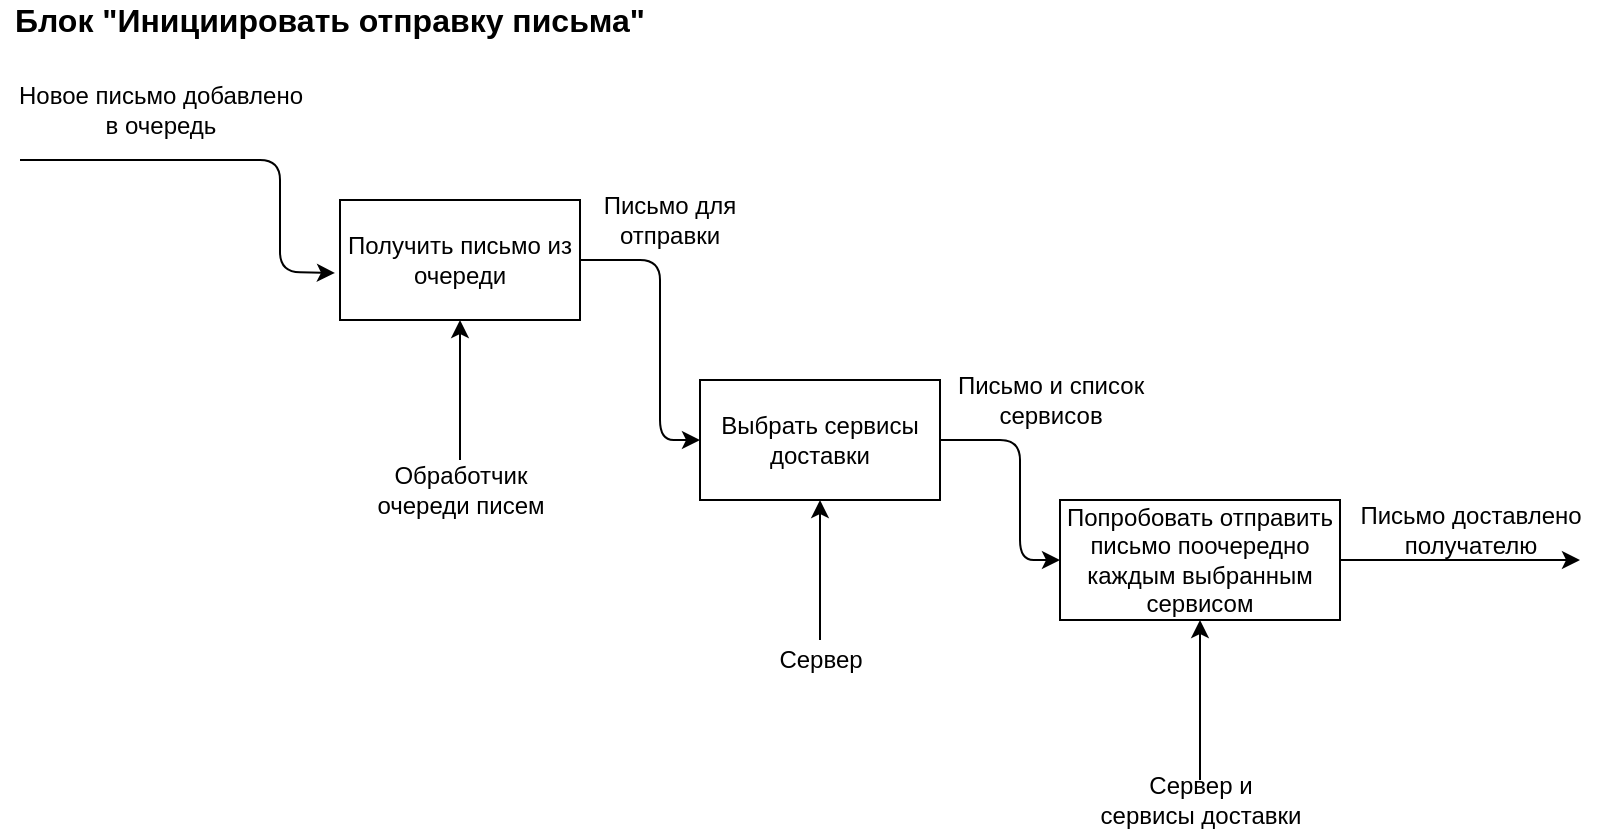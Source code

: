 <mxfile version="13.9.8" type="device"><diagram id="QJ_wrkE2iBLfJdj3FvnO" name="Page-1"><mxGraphModel dx="1422" dy="751" grid="1" gridSize="10" guides="1" tooltips="1" connect="1" arrows="1" fold="1" page="1" pageScale="1" pageWidth="827" pageHeight="1169" math="0" shadow="0"><root><mxCell id="0"/><mxCell id="1" parent="0"/><mxCell id="ReavOpMbq3bbY6SXpG-S-51" value="" style="endArrow=classic;html=1;entryX=-0.021;entryY=0.608;entryDx=0;entryDy=0;entryPerimeter=0;" edge="1" parent="1" target="ReavOpMbq3bbY6SXpG-S-53"><mxGeometry width="50" height="50" relative="1" as="geometry"><mxPoint x="30" y="100" as="sourcePoint"/><mxPoint x="170" y="100" as="targetPoint"/><Array as="points"><mxPoint x="160" y="100"/><mxPoint x="160" y="156"/></Array></mxGeometry></mxCell><mxCell id="ReavOpMbq3bbY6SXpG-S-52" value="Новое письмо добавлено&lt;br&gt;в очередь" style="text;html=1;align=center;verticalAlign=middle;resizable=0;points=[];autosize=1;" vertex="1" parent="1"><mxGeometry x="20" y="60" width="160" height="30" as="geometry"/></mxCell><mxCell id="ReavOpMbq3bbY6SXpG-S-53" value="Получить письмо из&lt;br&gt;очереди" style="rounded=0;whiteSpace=wrap;html=1;" vertex="1" parent="1"><mxGeometry x="190" y="120" width="120" height="60" as="geometry"/></mxCell><mxCell id="ReavOpMbq3bbY6SXpG-S-54" value="" style="endArrow=classic;html=1;entryX=0.5;entryY=1;entryDx=0;entryDy=0;" edge="1" parent="1" target="ReavOpMbq3bbY6SXpG-S-53"><mxGeometry width="50" height="50" relative="1" as="geometry"><mxPoint x="250" y="250" as="sourcePoint"/><mxPoint x="270" y="220" as="targetPoint"/></mxGeometry></mxCell><mxCell id="ReavOpMbq3bbY6SXpG-S-55" value="Обработчик &lt;br&gt;очереди&amp;nbsp;писем" style="text;html=1;align=center;verticalAlign=middle;resizable=0;points=[];autosize=1;" vertex="1" parent="1"><mxGeometry x="200" y="250" width="100" height="30" as="geometry"/></mxCell><mxCell id="ReavOpMbq3bbY6SXpG-S-56" value="Выбрать сервисы доставки" style="rounded=0;whiteSpace=wrap;html=1;" vertex="1" parent="1"><mxGeometry x="370" y="210" width="120" height="60" as="geometry"/></mxCell><mxCell id="ReavOpMbq3bbY6SXpG-S-57" value="" style="endArrow=classic;html=1;exitX=1;exitY=0.5;exitDx=0;exitDy=0;entryX=0;entryY=0.5;entryDx=0;entryDy=0;" edge="1" parent="1" source="ReavOpMbq3bbY6SXpG-S-53" target="ReavOpMbq3bbY6SXpG-S-56"><mxGeometry width="50" height="50" relative="1" as="geometry"><mxPoint x="380" y="190" as="sourcePoint"/><mxPoint x="430" y="140" as="targetPoint"/><Array as="points"><mxPoint x="350" y="150"/><mxPoint x="350" y="240"/></Array></mxGeometry></mxCell><mxCell id="ReavOpMbq3bbY6SXpG-S-58" value="Письмо для отправки" style="text;html=1;strokeColor=none;fillColor=none;align=center;verticalAlign=middle;whiteSpace=wrap;rounded=0;" vertex="1" parent="1"><mxGeometry x="320" y="120" width="70" height="20" as="geometry"/></mxCell><mxCell id="ReavOpMbq3bbY6SXpG-S-59" value="" style="endArrow=classic;html=1;entryX=0.5;entryY=1;entryDx=0;entryDy=0;" edge="1" parent="1" target="ReavOpMbq3bbY6SXpG-S-56"><mxGeometry width="50" height="50" relative="1" as="geometry"><mxPoint x="430" y="340" as="sourcePoint"/><mxPoint x="460" y="290" as="targetPoint"/></mxGeometry></mxCell><mxCell id="ReavOpMbq3bbY6SXpG-S-60" value="Сервер" style="text;html=1;align=center;verticalAlign=middle;resizable=0;points=[];autosize=1;" vertex="1" parent="1"><mxGeometry x="400" y="340" width="60" height="20" as="geometry"/></mxCell><mxCell id="ReavOpMbq3bbY6SXpG-S-61" value="Попробовать отправить письмо поочередно каждым выбранным сервисом" style="rounded=0;whiteSpace=wrap;html=1;" vertex="1" parent="1"><mxGeometry x="550" y="270" width="140" height="60" as="geometry"/></mxCell><mxCell id="ReavOpMbq3bbY6SXpG-S-62" value="" style="endArrow=classic;html=1;exitX=1;exitY=0.5;exitDx=0;exitDy=0;entryX=0;entryY=0.5;entryDx=0;entryDy=0;" edge="1" parent="1" source="ReavOpMbq3bbY6SXpG-S-56" target="ReavOpMbq3bbY6SXpG-S-61"><mxGeometry width="50" height="50" relative="1" as="geometry"><mxPoint x="560" y="270" as="sourcePoint"/><mxPoint x="610" y="220" as="targetPoint"/><Array as="points"><mxPoint x="530" y="240"/><mxPoint x="530" y="300"/></Array></mxGeometry></mxCell><mxCell id="ReavOpMbq3bbY6SXpG-S-63" value="Письмо и список &lt;br&gt;сервисов" style="text;html=1;align=center;verticalAlign=middle;resizable=0;points=[];autosize=1;" vertex="1" parent="1"><mxGeometry x="490" y="205" width="110" height="30" as="geometry"/></mxCell><mxCell id="ReavOpMbq3bbY6SXpG-S-64" value="" style="endArrow=classic;html=1;entryX=0.5;entryY=1;entryDx=0;entryDy=0;" edge="1" parent="1" target="ReavOpMbq3bbY6SXpG-S-61"><mxGeometry width="50" height="50" relative="1" as="geometry"><mxPoint x="620" y="410" as="sourcePoint"/><mxPoint x="630" y="360" as="targetPoint"/></mxGeometry></mxCell><mxCell id="ReavOpMbq3bbY6SXpG-S-65" value="Сервер и &lt;br&gt;сервисы доставки" style="text;html=1;align=center;verticalAlign=middle;resizable=0;points=[];autosize=1;" vertex="1" parent="1"><mxGeometry x="560" y="405" width="120" height="30" as="geometry"/></mxCell><mxCell id="ReavOpMbq3bbY6SXpG-S-66" value="" style="endArrow=classic;html=1;exitX=1;exitY=0.5;exitDx=0;exitDy=0;" edge="1" parent="1" source="ReavOpMbq3bbY6SXpG-S-61"><mxGeometry width="50" height="50" relative="1" as="geometry"><mxPoint x="730" y="330" as="sourcePoint"/><mxPoint x="810" y="300" as="targetPoint"/></mxGeometry></mxCell><mxCell id="ReavOpMbq3bbY6SXpG-S-67" value="Письмо доставлено &lt;br&gt;получателю" style="text;html=1;align=center;verticalAlign=middle;resizable=0;points=[];autosize=1;" vertex="1" parent="1"><mxGeometry x="690" y="270" width="130" height="30" as="geometry"/></mxCell><mxCell id="ReavOpMbq3bbY6SXpG-S-68" value="&lt;font style=&quot;font-size: 16px&quot;&gt;&lt;b&gt;Блок &quot;Инициировать отправку письма&quot;&lt;/b&gt;&lt;/font&gt;" style="text;html=1;strokeColor=none;fillColor=none;align=center;verticalAlign=middle;whiteSpace=wrap;rounded=0;" vertex="1" parent="1"><mxGeometry x="20" y="20" width="330" height="20" as="geometry"/></mxCell></root></mxGraphModel></diagram></mxfile>